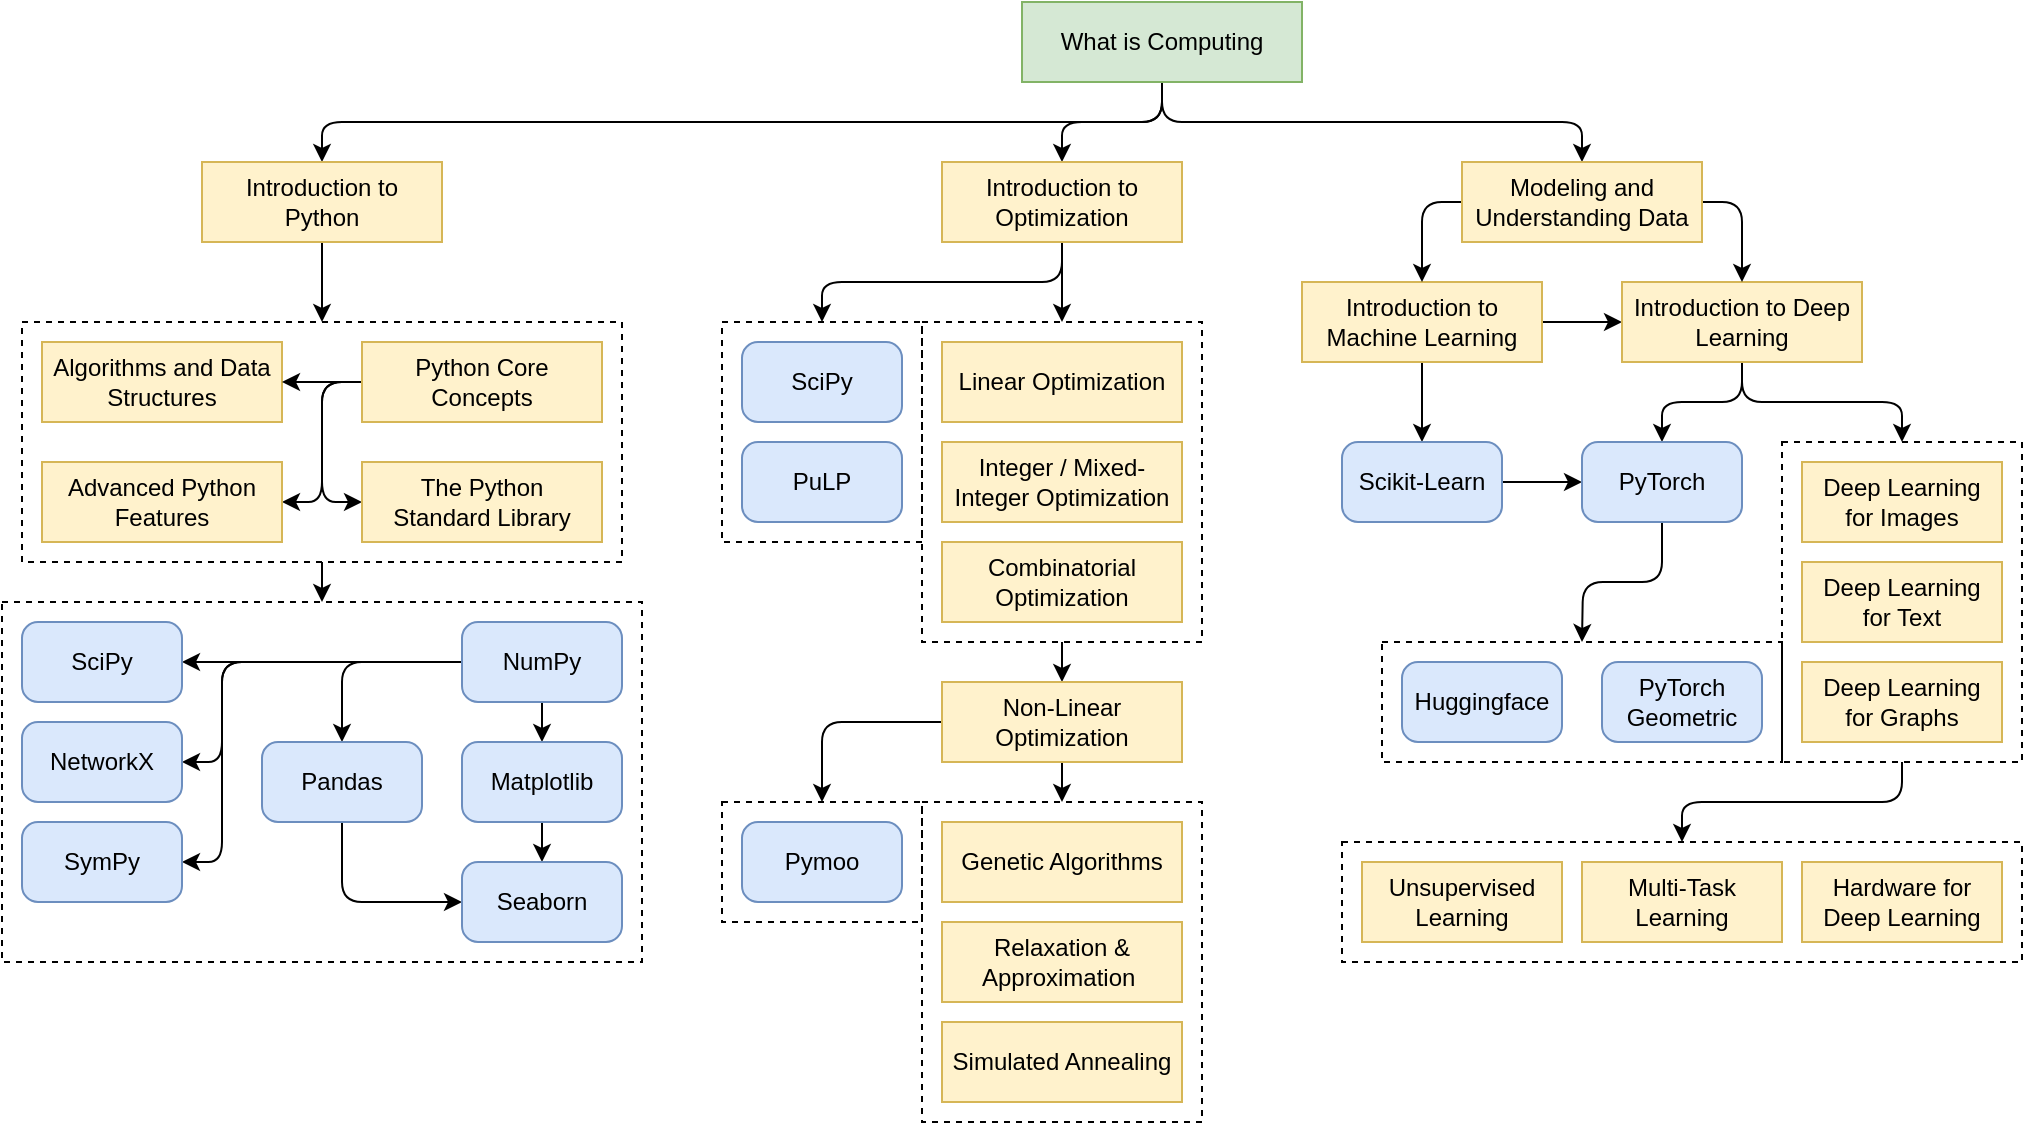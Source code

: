 <mxfile scale="3" border="10">
    <diagram id="U2QFj6WhqTWsOfvbdv-f" name="Page-1">
        <mxGraphModel dx="2090" dy="474" grid="1" gridSize="10" guides="1" tooltips="1" connect="1" arrows="1" fold="1" page="1" pageScale="1" pageWidth="850" pageHeight="1100" background="#FFFFFF" math="0" shadow="0">
            <root>
                <mxCell id="0"/>
                <mxCell id="1" parent="0"/>
                <mxCell id="172" value="" style="rounded=0;whiteSpace=wrap;html=1;strokeColor=default;dashed=1;fillColor=none;spacing=5;" parent="1" vertex="1">
                    <mxGeometry x="-270" y="420" width="320" height="180" as="geometry"/>
                </mxCell>
                <mxCell id="125" value="" style="rounded=0;whiteSpace=wrap;html=1;strokeColor=default;dashed=1;fillColor=none;spacing=5;" parent="1" vertex="1">
                    <mxGeometry x="190" y="520" width="140" height="160" as="geometry"/>
                </mxCell>
                <mxCell id="198" value="" style="rounded=0;whiteSpace=wrap;html=1;strokeColor=default;dashed=1;fillColor=none;spacing=5;" parent="1" vertex="1">
                    <mxGeometry x="400" y="540" width="340" height="60" as="geometry"/>
                </mxCell>
                <mxCell id="191" value="" style="rounded=0;whiteSpace=wrap;html=1;strokeColor=default;dashed=1;fillColor=none;spacing=5;" parent="1" vertex="1">
                    <mxGeometry x="420" y="440" width="200" height="60" as="geometry"/>
                </mxCell>
                <mxCell id="211" style="edgeStyle=orthogonalEdgeStyle;html=1;exitX=0.5;exitY=1;exitDx=0;exitDy=0;entryX=0.5;entryY=0;entryDx=0;entryDy=0;" parent="1" source="82" target="198" edge="1">
                    <mxGeometry relative="1" as="geometry"/>
                </mxCell>
                <mxCell id="82" value="" style="rounded=0;whiteSpace=wrap;html=1;strokeColor=default;dashed=1;fillColor=none;spacing=5;" parent="1" vertex="1">
                    <mxGeometry x="620" y="340" width="120" height="160" as="geometry"/>
                </mxCell>
                <mxCell id="177" style="edgeStyle=orthogonalEdgeStyle;html=1;exitX=0.5;exitY=1;exitDx=0;exitDy=0;entryX=0.5;entryY=0;entryDx=0;entryDy=0;" parent="1" source="161" target="172" edge="1">
                    <mxGeometry relative="1" as="geometry"/>
                </mxCell>
                <mxCell id="161" value="" style="rounded=0;whiteSpace=wrap;html=1;strokeColor=default;dashed=1;fillColor=none;spacing=5;" parent="1" vertex="1">
                    <mxGeometry x="-260" y="280" width="300" height="120" as="geometry"/>
                </mxCell>
                <mxCell id="135" value="" style="rounded=0;whiteSpace=wrap;html=1;strokeColor=default;dashed=1;fillColor=none;spacing=5;" parent="1" vertex="1">
                    <mxGeometry x="90" y="520" width="100" height="60" as="geometry"/>
                </mxCell>
                <mxCell id="132" value="" style="rounded=0;whiteSpace=wrap;html=1;strokeColor=default;dashed=1;fillColor=none;spacing=5;" parent="1" vertex="1">
                    <mxGeometry x="90" y="280" width="100" height="110" as="geometry"/>
                </mxCell>
                <mxCell id="126" style="edgeStyle=orthogonalEdgeStyle;html=1;exitX=0.5;exitY=1;exitDx=0;exitDy=0;entryX=0.5;entryY=0;entryDx=0;entryDy=0;spacing=5;" parent="1" source="81" target="115" edge="1">
                    <mxGeometry relative="1" as="geometry"/>
                </mxCell>
                <mxCell id="81" value="" style="rounded=0;whiteSpace=wrap;html=1;strokeColor=default;dashed=1;fillColor=none;spacing=5;" parent="1" vertex="1">
                    <mxGeometry x="190" y="280" width="140" height="160" as="geometry"/>
                </mxCell>
                <mxCell id="114" style="edgeStyle=orthogonalEdgeStyle;html=1;exitX=0.5;exitY=1;exitDx=0;exitDy=0;entryX=0.5;entryY=0;entryDx=0;entryDy=0;spacing=5;" parent="1" source="2" target="17" edge="1">
                    <mxGeometry relative="1" as="geometry">
                        <Array as="points">
                            <mxPoint x="310" y="180"/>
                            <mxPoint x="260" y="180"/>
                        </Array>
                    </mxGeometry>
                </mxCell>
                <mxCell id="176" style="edgeStyle=orthogonalEdgeStyle;html=1;exitX=0.5;exitY=1;exitDx=0;exitDy=0;entryX=0.5;entryY=0;entryDx=0;entryDy=0;" parent="1" source="2" target="3" edge="1">
                    <mxGeometry relative="1" as="geometry">
                        <Array as="points">
                            <mxPoint x="310" y="180"/>
                            <mxPoint x="-110" y="180"/>
                        </Array>
                    </mxGeometry>
                </mxCell>
                <mxCell id="189" style="edgeStyle=orthogonalEdgeStyle;html=1;exitX=0.5;exitY=1;exitDx=0;exitDy=0;entryX=0.5;entryY=0;entryDx=0;entryDy=0;" parent="1" source="2" target="186" edge="1">
                    <mxGeometry relative="1" as="geometry"/>
                </mxCell>
                <UserObject label="What is Computing" id="2">
                    <mxCell style="rounded=0;whiteSpace=wrap;html=1;spacing=5;fillColor=#d5e8d4;strokeColor=#82b366;" parent="1" vertex="1">
                        <mxGeometry x="240" y="120" width="140" height="40" as="geometry"/>
                    </mxCell>
                </UserObject>
                <mxCell id="162" style="edgeStyle=orthogonalEdgeStyle;html=1;exitX=0.5;exitY=1;exitDx=0;exitDy=0;spacing=5;" parent="1" source="3" target="161" edge="1">
                    <mxGeometry relative="1" as="geometry"/>
                </mxCell>
                <mxCell id="3" value="Introduction to Python" style="rounded=0;whiteSpace=wrap;html=1;spacing=5;fillColor=#fff2cc;strokeColor=#d6b656;" parent="1" vertex="1">
                    <mxGeometry x="-170" y="200" width="120" height="40" as="geometry"/>
                </mxCell>
                <mxCell id="52" style="edgeStyle=orthogonalEdgeStyle;html=1;exitX=1;exitY=0.5;exitDx=0;exitDy=0;entryX=0;entryY=0.5;entryDx=0;entryDy=0;spacing=5;" parent="1" source="6" target="7" edge="1">
                    <mxGeometry relative="1" as="geometry"/>
                </mxCell>
                <mxCell id="74" style="edgeStyle=orthogonalEdgeStyle;html=1;exitX=0.5;exitY=1;exitDx=0;exitDy=0;entryX=0.5;entryY=0;entryDx=0;entryDy=0;spacing=5;" parent="1" source="6" target="61" edge="1">
                    <mxGeometry relative="1" as="geometry"/>
                </mxCell>
                <mxCell id="6" value="Introduction to Machine Learning" style="rounded=0;whiteSpace=wrap;html=1;spacing=5;fillColor=#fff2cc;strokeColor=#d6b656;" parent="1" vertex="1">
                    <mxGeometry x="380" y="260" width="120" height="40" as="geometry"/>
                </mxCell>
                <mxCell id="83" style="edgeStyle=orthogonalEdgeStyle;html=1;exitX=0.5;exitY=1;exitDx=0;exitDy=0;entryX=0.5;entryY=0;entryDx=0;entryDy=0;spacing=5;" parent="1" source="7" target="82" edge="1">
                    <mxGeometry relative="1" as="geometry"/>
                </mxCell>
                <mxCell id="190" style="edgeStyle=orthogonalEdgeStyle;html=1;exitX=0.5;exitY=1;exitDx=0;exitDy=0;entryX=0.5;entryY=0;entryDx=0;entryDy=0;" parent="1" source="7" target="62" edge="1">
                    <mxGeometry relative="1" as="geometry"/>
                </mxCell>
                <mxCell id="7" value="Introduction to Deep Learning" style="rounded=0;whiteSpace=wrap;html=1;spacing=5;fillColor=#fff2cc;strokeColor=#d6b656;" parent="1" vertex="1">
                    <mxGeometry x="540" y="260" width="120" height="40" as="geometry"/>
                </mxCell>
                <mxCell id="8" value="Deep Learning for Images" style="rounded=0;whiteSpace=wrap;html=1;spacing=5;fillColor=#fff2cc;strokeColor=#d6b656;" parent="1" vertex="1">
                    <mxGeometry x="630" y="350" width="100" height="40" as="geometry"/>
                </mxCell>
                <mxCell id="9" value="Deep Learning for Text" style="rounded=0;whiteSpace=wrap;html=1;spacing=5;fillColor=#fff2cc;strokeColor=#d6b656;" parent="1" vertex="1">
                    <mxGeometry x="630" y="400" width="100" height="40" as="geometry"/>
                </mxCell>
                <mxCell id="10" value="Deep Learning for Graphs" style="rounded=0;whiteSpace=wrap;html=1;spacing=5;fillColor=#fff2cc;strokeColor=#d6b656;" parent="1" vertex="1">
                    <mxGeometry x="630" y="450" width="100" height="40" as="geometry"/>
                </mxCell>
                <mxCell id="143" style="edgeStyle=orthogonalEdgeStyle;html=1;exitX=0.5;exitY=1;exitDx=0;exitDy=0;entryX=0.5;entryY=0;entryDx=0;entryDy=0;spacing=5;" parent="1" source="12" target="13" edge="1">
                    <mxGeometry relative="1" as="geometry"/>
                </mxCell>
                <mxCell id="150" style="edgeStyle=orthogonalEdgeStyle;html=1;exitX=0;exitY=0.5;exitDx=0;exitDy=0;entryX=0.5;entryY=0;entryDx=0;entryDy=0;spacing=5;" parent="1" source="12" target="15" edge="1">
                    <mxGeometry relative="1" as="geometry"/>
                </mxCell>
                <mxCell id="169" style="edgeStyle=orthogonalEdgeStyle;html=1;exitX=0;exitY=0.5;exitDx=0;exitDy=0;entryX=1;entryY=0.5;entryDx=0;entryDy=0;spacing=5;" parent="1" source="12" target="105" edge="1">
                    <mxGeometry relative="1" as="geometry"/>
                </mxCell>
                <mxCell id="170" style="edgeStyle=orthogonalEdgeStyle;html=1;exitX=0;exitY=0.5;exitDx=0;exitDy=0;entryX=1;entryY=0.5;entryDx=0;entryDy=0;spacing=5;" parent="1" source="12" target="104" edge="1">
                    <mxGeometry relative="1" as="geometry">
                        <Array as="points">
                            <mxPoint x="-160" y="450"/>
                            <mxPoint x="-160" y="500"/>
                        </Array>
                    </mxGeometry>
                </mxCell>
                <mxCell id="171" style="edgeStyle=orthogonalEdgeStyle;html=1;exitX=0;exitY=0.5;exitDx=0;exitDy=0;entryX=1;entryY=0.5;entryDx=0;entryDy=0;spacing=5;" parent="1" source="12" target="106" edge="1">
                    <mxGeometry relative="1" as="geometry">
                        <Array as="points">
                            <mxPoint x="-160" y="450"/>
                            <mxPoint x="-160" y="550"/>
                        </Array>
                    </mxGeometry>
                </mxCell>
                <mxCell id="12" value="NumPy" style="rounded=1;whiteSpace=wrap;html=1;arcSize=20;spacing=5;fillColor=#dae8fc;strokeColor=#6c8ebf;" parent="1" vertex="1">
                    <mxGeometry x="-40" y="430" width="80" height="40" as="geometry"/>
                </mxCell>
                <mxCell id="147" style="edgeStyle=orthogonalEdgeStyle;html=1;exitX=0.5;exitY=1;exitDx=0;exitDy=0;entryX=0.5;entryY=0;entryDx=0;entryDy=0;spacing=5;" parent="1" source="13" target="16" edge="1">
                    <mxGeometry relative="1" as="geometry"/>
                </mxCell>
                <mxCell id="13" value="Matplotlib" style="rounded=1;whiteSpace=wrap;html=1;arcSize=20;spacing=5;fillColor=#dae8fc;strokeColor=#6c8ebf;" parent="1" vertex="1">
                    <mxGeometry x="-40" y="490" width="80" height="40" as="geometry"/>
                </mxCell>
                <mxCell id="146" style="edgeStyle=orthogonalEdgeStyle;html=1;exitX=0.5;exitY=1;exitDx=0;exitDy=0;entryX=0;entryY=0.5;entryDx=0;entryDy=0;spacing=5;" parent="1" source="15" target="16" edge="1">
                    <mxGeometry relative="1" as="geometry"/>
                </mxCell>
                <mxCell id="15" value="Pandas" style="rounded=1;whiteSpace=wrap;html=1;arcSize=20;spacing=5;fillColor=#dae8fc;strokeColor=#6c8ebf;" parent="1" vertex="1">
                    <mxGeometry x="-140" y="490" width="80" height="40" as="geometry"/>
                </mxCell>
                <mxCell id="16" value="Seaborn" style="rounded=1;whiteSpace=wrap;html=1;arcSize=20;spacing=5;fillColor=#dae8fc;strokeColor=#6c8ebf;" parent="1" vertex="1">
                    <mxGeometry x="-40" y="550" width="80" height="40" as="geometry"/>
                </mxCell>
                <mxCell id="84" style="edgeStyle=orthogonalEdgeStyle;html=1;exitX=0.5;exitY=1;exitDx=0;exitDy=0;entryX=0.5;entryY=0;entryDx=0;entryDy=0;spacing=5;" parent="1" source="17" target="81" edge="1">
                    <mxGeometry relative="1" as="geometry"/>
                </mxCell>
                <mxCell id="133" style="edgeStyle=orthogonalEdgeStyle;html=1;exitX=0.5;exitY=1;exitDx=0;exitDy=0;entryX=0.5;entryY=0;entryDx=0;entryDy=0;spacing=5;" parent="1" source="17" target="132" edge="1">
                    <mxGeometry relative="1" as="geometry"/>
                </mxCell>
                <mxCell id="17" value="Introduction to Optimization" style="rounded=0;whiteSpace=wrap;html=1;spacing=5;fillColor=#fff2cc;strokeColor=#d6b656;" parent="1" vertex="1">
                    <mxGeometry x="200" y="200" width="120" height="40" as="geometry"/>
                </mxCell>
                <mxCell id="24" value="Linear Optimization" style="rounded=0;whiteSpace=wrap;html=1;spacing=5;fillColor=#fff2cc;strokeColor=#d6b656;" parent="1" vertex="1">
                    <mxGeometry x="200" y="290" width="120" height="40" as="geometry"/>
                </mxCell>
                <mxCell id="25" value="Integer / Mixed-Integer Optimization" style="rounded=0;whiteSpace=wrap;html=1;spacing=5;fillColor=#fff2cc;strokeColor=#d6b656;" parent="1" vertex="1">
                    <mxGeometry x="200" y="340" width="120" height="40" as="geometry"/>
                </mxCell>
                <mxCell id="26" value="Combinatorial Optimization" style="rounded=0;whiteSpace=wrap;html=1;spacing=5;fillColor=#fff2cc;strokeColor=#d6b656;" parent="1" vertex="1">
                    <mxGeometry x="200" y="390" width="120" height="40" as="geometry"/>
                </mxCell>
                <mxCell id="183" style="edgeStyle=orthogonalEdgeStyle;html=1;exitX=1;exitY=0.5;exitDx=0;exitDy=0;entryX=0;entryY=0.5;entryDx=0;entryDy=0;" parent="1" source="61" target="62" edge="1">
                    <mxGeometry relative="1" as="geometry"/>
                </mxCell>
                <mxCell id="61" value="Scikit-Learn" style="rounded=1;whiteSpace=wrap;html=1;arcSize=20;spacing=5;fillColor=#dae8fc;strokeColor=#6c8ebf;" parent="1" vertex="1">
                    <mxGeometry x="400" y="340" width="80" height="40" as="geometry"/>
                </mxCell>
                <mxCell id="192" style="edgeStyle=orthogonalEdgeStyle;html=1;exitX=0.5;exitY=1;exitDx=0;exitDy=0;" parent="1" source="62" edge="1">
                    <mxGeometry relative="1" as="geometry">
                        <mxPoint x="520" y="440" as="targetPoint"/>
                    </mxGeometry>
                </mxCell>
                <mxCell id="62" value="PyTorch" style="rounded=1;whiteSpace=wrap;html=1;arcSize=20;spacing=5;fillColor=#dae8fc;strokeColor=#6c8ebf;" parent="1" vertex="1">
                    <mxGeometry x="520" y="340" width="80" height="40" as="geometry"/>
                </mxCell>
                <mxCell id="104" value="NetworkX" style="rounded=1;whiteSpace=wrap;html=1;arcSize=20;spacing=5;fillColor=#dae8fc;strokeColor=#6c8ebf;" parent="1" vertex="1">
                    <mxGeometry x="-260" y="480" width="80" height="40" as="geometry"/>
                </mxCell>
                <mxCell id="105" value="SciPy" style="rounded=1;whiteSpace=wrap;html=1;arcSize=20;spacing=5;fillColor=#dae8fc;strokeColor=#6c8ebf;" parent="1" vertex="1">
                    <mxGeometry x="-260" y="430" width="80" height="40" as="geometry"/>
                </mxCell>
                <mxCell id="106" value="SymPy" style="rounded=1;whiteSpace=wrap;html=1;arcSize=20;spacing=5;fillColor=#dae8fc;strokeColor=#6c8ebf;" parent="1" vertex="1">
                    <mxGeometry x="-260" y="530" width="80" height="40" as="geometry"/>
                </mxCell>
                <mxCell id="127" style="edgeStyle=orthogonalEdgeStyle;html=1;exitX=0.5;exitY=1;exitDx=0;exitDy=0;entryX=0.5;entryY=0;entryDx=0;entryDy=0;spacing=5;" parent="1" source="115" target="125" edge="1">
                    <mxGeometry relative="1" as="geometry"/>
                </mxCell>
                <mxCell id="204" style="edgeStyle=orthogonalEdgeStyle;html=1;exitX=0;exitY=0.5;exitDx=0;exitDy=0;entryX=0.5;entryY=0;entryDx=0;entryDy=0;" parent="1" source="115" target="135" edge="1">
                    <mxGeometry relative="1" as="geometry"/>
                </mxCell>
                <mxCell id="115" value="Non-Linear Optimization" style="rounded=0;whiteSpace=wrap;html=1;spacing=5;fillColor=#fff2cc;strokeColor=#d6b656;" parent="1" vertex="1">
                    <mxGeometry x="200" y="460" width="120" height="40" as="geometry"/>
                </mxCell>
                <mxCell id="116" value="Genetic Algorithms" style="rounded=0;whiteSpace=wrap;html=1;spacing=5;fillColor=#fff2cc;strokeColor=#d6b656;" parent="1" vertex="1">
                    <mxGeometry x="200" y="530" width="120" height="40" as="geometry"/>
                </mxCell>
                <mxCell id="117" value="Simulated Annealing" style="rounded=0;whiteSpace=wrap;html=1;spacing=5;fillColor=#fff2cc;strokeColor=#d6b656;" parent="1" vertex="1">
                    <mxGeometry x="200" y="630" width="120" height="40" as="geometry"/>
                </mxCell>
                <mxCell id="118" value="Relaxation &amp;amp; Approximation&amp;nbsp;" style="rounded=0;whiteSpace=wrap;html=1;spacing=5;fillColor=#fff2cc;strokeColor=#d6b656;" parent="1" vertex="1">
                    <mxGeometry x="200" y="580" width="120" height="40" as="geometry"/>
                </mxCell>
                <mxCell id="128" value="SciPy" style="rounded=1;whiteSpace=wrap;html=1;arcSize=20;spacing=5;fillColor=#dae8fc;strokeColor=#6c8ebf;" parent="1" vertex="1">
                    <mxGeometry x="100" y="290" width="80" height="40" as="geometry"/>
                </mxCell>
                <mxCell id="129" value="PuLP&lt;span style=&quot;color: rgba(0 , 0 , 0 , 0) ; font-family: monospace ; font-size: 0px&quot;&gt;%3CmxGraphModel%3E%3Croot%3E%3CmxCell%20id%3D%220%22%2F%3E%3CmxCell%20id%3D%221%22%20parent%3D%220%22%2F%3E%3CmxCell%20id%3D%222%22%20value%3D%22SciPy%22%20style%3D%22rounded%3D1%3BwhiteSpace%3Dwrap%3Bhtml%3D1%3BarcSize%3D20%3Bspacing%3D4%3B%22%20vertex%3D%221%22%20parent%3D%221%22%3E%3CmxGeometry%20x%3D%2290%22%20y%3D%22280%22%20width%3D%2280%22%20height%3D%2240%22%20as%3D%22geometry%22%2F%3E%3C%2FmxCell%3E%3C%2Froot%3E%3C%2FmxGraphModel&lt;/span&gt;" style="rounded=1;whiteSpace=wrap;html=1;arcSize=20;spacing=5;fillColor=#dae8fc;strokeColor=#6c8ebf;" parent="1" vertex="1">
                    <mxGeometry x="100" y="340" width="80" height="40" as="geometry"/>
                </mxCell>
                <mxCell id="130" value="Pymoo" style="rounded=1;whiteSpace=wrap;html=1;arcSize=20;spacing=5;fillColor=#dae8fc;strokeColor=#6c8ebf;" parent="1" vertex="1">
                    <mxGeometry x="100" y="530" width="80" height="40" as="geometry"/>
                </mxCell>
                <mxCell id="153" value="Algorithms and Data Structures" style="rounded=0;whiteSpace=wrap;html=1;spacing=5;fillColor=#fff2cc;strokeColor=#d6b656;" parent="1" vertex="1">
                    <mxGeometry x="-250" y="290" width="120" height="40" as="geometry"/>
                </mxCell>
                <mxCell id="160" style="edgeStyle=orthogonalEdgeStyle;html=1;exitX=0;exitY=0.5;exitDx=0;exitDy=0;entryX=1;entryY=0.5;entryDx=0;entryDy=0;spacing=5;" parent="1" source="157" target="153" edge="1">
                    <mxGeometry relative="1" as="geometry"/>
                </mxCell>
                <mxCell id="173" style="edgeStyle=orthogonalEdgeStyle;html=1;exitX=0;exitY=0.5;exitDx=0;exitDy=0;entryX=1;entryY=0.5;entryDx=0;entryDy=0;spacing=5;" parent="1" source="157" target="163" edge="1">
                    <mxGeometry relative="1" as="geometry"/>
                </mxCell>
                <mxCell id="175" style="edgeStyle=orthogonalEdgeStyle;html=1;exitX=0;exitY=0.5;exitDx=0;exitDy=0;entryX=0;entryY=0.5;entryDx=0;entryDy=0;" parent="1" source="157" target="174" edge="1">
                    <mxGeometry relative="1" as="geometry">
                        <Array as="points">
                            <mxPoint x="-110" y="310"/>
                            <mxPoint x="-110" y="370"/>
                        </Array>
                    </mxGeometry>
                </mxCell>
                <mxCell id="157" value="Python Core Concepts" style="rounded=0;whiteSpace=wrap;html=1;spacing=5;fillColor=#fff2cc;strokeColor=#d6b656;" parent="1" vertex="1">
                    <mxGeometry x="-90" y="290" width="120" height="40" as="geometry"/>
                </mxCell>
                <mxCell id="163" value="Advanced Python Features" style="rounded=0;whiteSpace=wrap;html=1;spacing=5;fillColor=#fff2cc;strokeColor=#d6b656;" parent="1" vertex="1">
                    <mxGeometry x="-250" y="350" width="120" height="40" as="geometry"/>
                </mxCell>
                <mxCell id="174" value="The Python Standard Library" style="rounded=0;whiteSpace=wrap;html=1;spacing=5;fillColor=#fff2cc;strokeColor=#d6b656;" parent="1" vertex="1">
                    <mxGeometry x="-90" y="350" width="120" height="40" as="geometry"/>
                </mxCell>
                <mxCell id="178" value="Huggingface" style="rounded=1;whiteSpace=wrap;html=1;arcSize=20;spacing=5;fillColor=#dae8fc;strokeColor=#6c8ebf;" parent="1" vertex="1">
                    <mxGeometry x="430" y="450" width="80" height="40" as="geometry"/>
                </mxCell>
                <mxCell id="180" value="PyTorch Geometric" style="rounded=1;whiteSpace=wrap;html=1;arcSize=20;spacing=5;fillColor=#dae8fc;strokeColor=#6c8ebf;" parent="1" vertex="1">
                    <mxGeometry x="530" y="450" width="80" height="40" as="geometry"/>
                </mxCell>
                <mxCell id="187" style="edgeStyle=orthogonalEdgeStyle;html=1;exitX=0;exitY=0.5;exitDx=0;exitDy=0;entryX=0.5;entryY=0;entryDx=0;entryDy=0;" parent="1" source="186" target="6" edge="1">
                    <mxGeometry relative="1" as="geometry"/>
                </mxCell>
                <mxCell id="188" style="edgeStyle=orthogonalEdgeStyle;html=1;exitX=1;exitY=0.5;exitDx=0;exitDy=0;entryX=0.5;entryY=0;entryDx=0;entryDy=0;" parent="1" source="186" target="7" edge="1">
                    <mxGeometry relative="1" as="geometry"/>
                </mxCell>
                <mxCell id="186" value="&lt;span style=&quot;text-align: left&quot;&gt;Modeling and Understanding Data&lt;/span&gt;" style="rounded=0;whiteSpace=wrap;html=1;spacing=5;fillColor=#fff2cc;strokeColor=#d6b656;" parent="1" vertex="1">
                    <mxGeometry x="460" y="200" width="120" height="40" as="geometry"/>
                </mxCell>
                <mxCell id="195" value="Unsupervised Learning" style="rounded=0;whiteSpace=wrap;html=1;spacing=5;fillColor=#fff2cc;strokeColor=#d6b656;" parent="1" vertex="1">
                    <mxGeometry x="410" y="550" width="100" height="40" as="geometry"/>
                </mxCell>
                <mxCell id="196" value="Multi-Task Learning" style="rounded=0;whiteSpace=wrap;html=1;spacing=5;fillColor=#fff2cc;strokeColor=#d6b656;" parent="1" vertex="1">
                    <mxGeometry x="520" y="550" width="100" height="40" as="geometry"/>
                </mxCell>
                <mxCell id="197" value="Hardware for Deep Learning" style="rounded=0;whiteSpace=wrap;html=1;spacing=5;fillColor=#fff2cc;strokeColor=#d6b656;" parent="1" vertex="1">
                    <mxGeometry x="630" y="550" width="100" height="40" as="geometry"/>
                </mxCell>
            </root>
        </mxGraphModel>
    </diagram>
</mxfile>